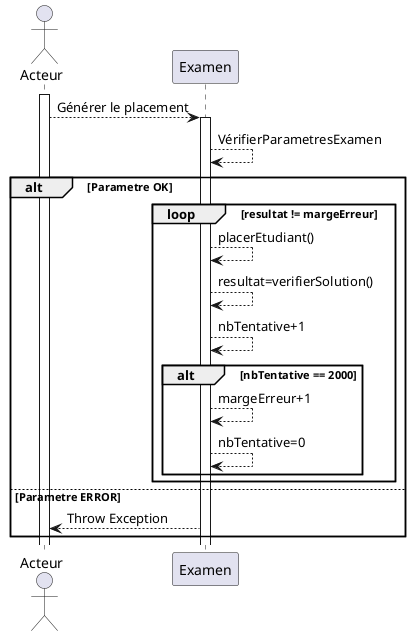 @startuml
actor Acteur
participant Examen
activate Acteur
Acteur --> Examen : Générer le placement
activate Examen
Examen --> Examen : VérifierParametresExamen
alt Parametre OK
loop resultat != margeErreur
Examen-->Examen : placerEtudiant()
Examen-->Examen : resultat=verifierSolution()
Examen-->Examen : nbTentative+1
alt nbTentative == 2000
Examen-->Examen : margeErreur+1
Examen-->Examen : nbTentative=0
end
end
else Parametre ERROR
Examen --> Acteur : Throw Exception
end
@enduml